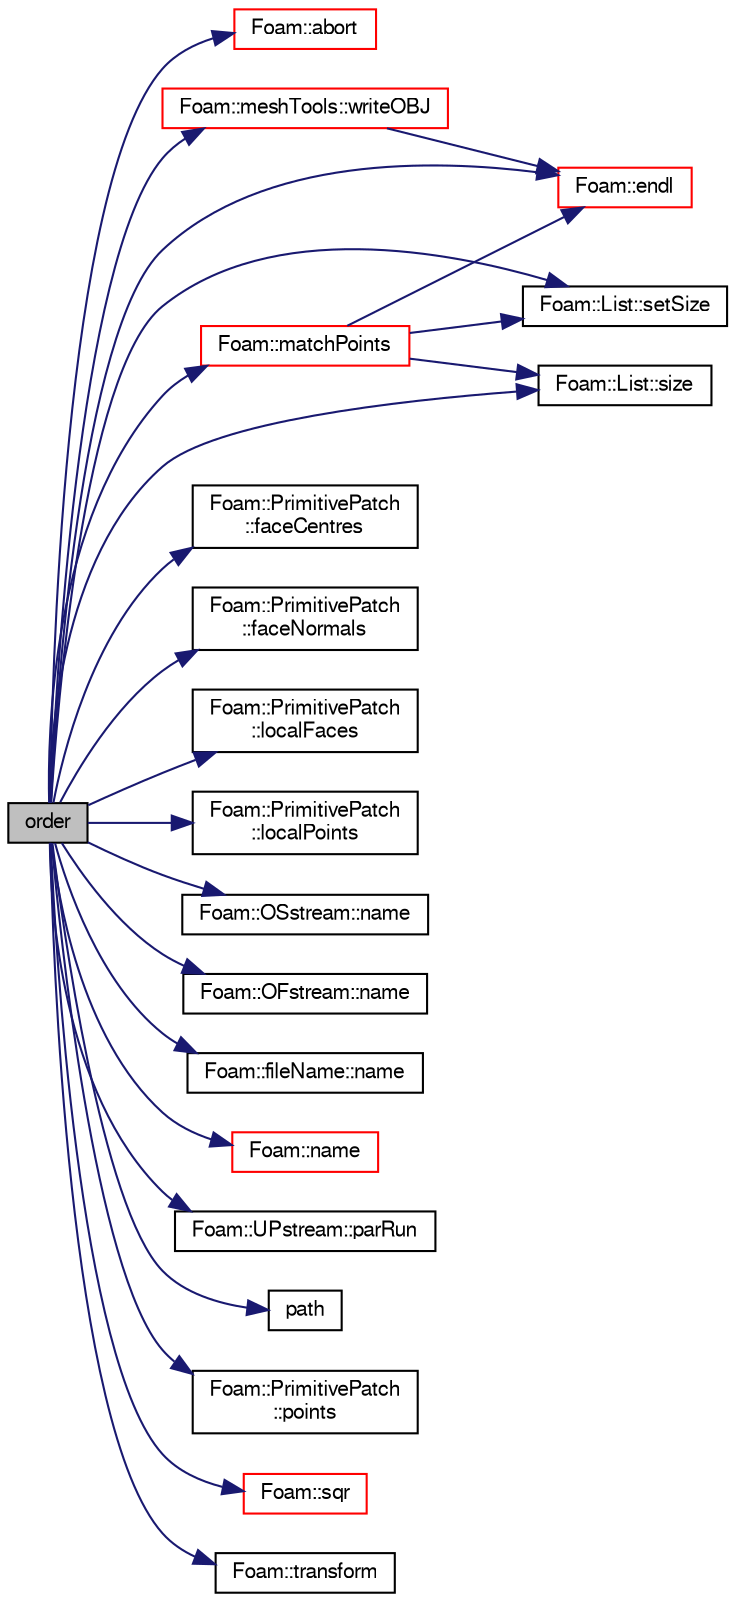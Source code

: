 digraph "order"
{
  bgcolor="transparent";
  edge [fontname="FreeSans",fontsize="10",labelfontname="FreeSans",labelfontsize="10"];
  node [fontname="FreeSans",fontsize="10",shape=record];
  rankdir="LR";
  Node1594 [label="order",height=0.2,width=0.4,color="black", fillcolor="grey75", style="filled", fontcolor="black"];
  Node1594 -> Node1595 [color="midnightblue",fontsize="10",style="solid",fontname="FreeSans"];
  Node1595 [label="Foam::abort",height=0.2,width=0.4,color="red",URL="$a21124.html#a447107a607d03e417307c203fa5fb44b"];
  Node1594 -> Node1603 [color="midnightblue",fontsize="10",style="solid",fontname="FreeSans"];
  Node1603 [label="Foam::endl",height=0.2,width=0.4,color="red",URL="$a21124.html#a2db8fe02a0d3909e9351bb4275b23ce4",tooltip="Add newline and flush stream. "];
  Node1594 -> Node1638 [color="midnightblue",fontsize="10",style="solid",fontname="FreeSans"];
  Node1638 [label="Foam::PrimitivePatch\l::faceCentres",height=0.2,width=0.4,color="black",URL="$a27538.html#a3f2a4d64417ede063b140fd1b65fa591",tooltip="Return face centres for patch. "];
  Node1594 -> Node1639 [color="midnightblue",fontsize="10",style="solid",fontname="FreeSans"];
  Node1639 [label="Foam::PrimitivePatch\l::faceNormals",height=0.2,width=0.4,color="black",URL="$a27538.html#ad96a54bba336ea57f59f0da350d3c265",tooltip="Return face normals for patch. "];
  Node1594 -> Node1640 [color="midnightblue",fontsize="10",style="solid",fontname="FreeSans"];
  Node1640 [label="Foam::PrimitivePatch\l::localFaces",height=0.2,width=0.4,color="black",URL="$a27538.html#aa4bd29e9c9de3d53e26aa2bf2e803c60",tooltip="Return patch faces addressing into local point list. "];
  Node1594 -> Node1641 [color="midnightblue",fontsize="10",style="solid",fontname="FreeSans"];
  Node1641 [label="Foam::PrimitivePatch\l::localPoints",height=0.2,width=0.4,color="black",URL="$a27538.html#aca6c65ee2831bb6795149af7635640a2",tooltip="Return pointField of points in patch. "];
  Node1594 -> Node1642 [color="midnightblue",fontsize="10",style="solid",fontname="FreeSans"];
  Node1642 [label="Foam::matchPoints",height=0.2,width=0.4,color="red",URL="$a21124.html#abc7cba30306098a4eaf18f508d39ea10",tooltip="Determine correspondence between pointFields. Gets passed. "];
  Node1642 -> Node1603 [color="midnightblue",fontsize="10",style="solid",fontname="FreeSans"];
  Node1642 -> Node1648 [color="midnightblue",fontsize="10",style="solid",fontname="FreeSans"];
  Node1648 [label="Foam::List::setSize",height=0.2,width=0.4,color="black",URL="$a25694.html#aedb985ffeaf1bdbfeccc2a8730405703",tooltip="Reset size of List. "];
  Node1642 -> Node1649 [color="midnightblue",fontsize="10",style="solid",fontname="FreeSans"];
  Node1649 [label="Foam::List::size",height=0.2,width=0.4,color="black",URL="$a25694.html#a8a5f6fa29bd4b500caf186f60245b384",tooltip="Override size to be inconsistent with allocated storage. "];
  Node1594 -> Node1653 [color="midnightblue",fontsize="10",style="solid",fontname="FreeSans"];
  Node1653 [label="Foam::OSstream::name",height=0.2,width=0.4,color="black",URL="$a26290.html#a41b2d01e5fd6e1bc71a895d8b8a86308",tooltip="Return the name of the stream. "];
  Node1594 -> Node1654 [color="midnightblue",fontsize="10",style="solid",fontname="FreeSans"];
  Node1654 [label="Foam::OFstream::name",height=0.2,width=0.4,color="black",URL="$a26190.html#aba53f1f9c8fadfa65f4099af10df348c",tooltip="Return the name of the stream. "];
  Node1594 -> Node1655 [color="midnightblue",fontsize="10",style="solid",fontname="FreeSans"];
  Node1655 [label="Foam::fileName::name",height=0.2,width=0.4,color="black",URL="$a28234.html#a433b30fb3a93b9b4d07204699a319ca5",tooltip="Return file name (part beyond last /) "];
  Node1594 -> Node1656 [color="midnightblue",fontsize="10",style="solid",fontname="FreeSans"];
  Node1656 [label="Foam::name",height=0.2,width=0.4,color="red",URL="$a21124.html#adcb0df2bd4953cb6bb390272d8263c3a",tooltip="Return a string representation of a complex. "];
  Node1594 -> Node1619 [color="midnightblue",fontsize="10",style="solid",fontname="FreeSans"];
  Node1619 [label="Foam::UPstream::parRun",height=0.2,width=0.4,color="black",URL="$a26270.html#adbb27f04b5705440fb8b09f278059011",tooltip="Is this a parallel run? "];
  Node1594 -> Node1659 [color="midnightblue",fontsize="10",style="solid",fontname="FreeSans"];
  Node1659 [label="path",height=0.2,width=0.4,color="black",URL="$a19364.html#ad8adfaf80503dc99cbb14bf07bf1eb22"];
  Node1594 -> Node1660 [color="midnightblue",fontsize="10",style="solid",fontname="FreeSans"];
  Node1660 [label="Foam::PrimitivePatch\l::points",height=0.2,width=0.4,color="black",URL="$a27538.html#aa3c7d968f31c88780c663876f64ef6a6",tooltip="Return reference to global points. "];
  Node1594 -> Node1648 [color="midnightblue",fontsize="10",style="solid",fontname="FreeSans"];
  Node1594 -> Node1649 [color="midnightblue",fontsize="10",style="solid",fontname="FreeSans"];
  Node1594 -> Node1661 [color="midnightblue",fontsize="10",style="solid",fontname="FreeSans"];
  Node1661 [label="Foam::sqr",height=0.2,width=0.4,color="red",URL="$a21124.html#a277dc11c581d53826ab5090b08f3b17b"];
  Node1594 -> Node1665 [color="midnightblue",fontsize="10",style="solid",fontname="FreeSans"];
  Node1665 [label="Foam::transform",height=0.2,width=0.4,color="black",URL="$a21124.html#a919915170941701c1223291531ad010c"];
  Node1594 -> Node1666 [color="midnightblue",fontsize="10",style="solid",fontname="FreeSans"];
  Node1666 [label="Foam::meshTools::writeOBJ",height=0.2,width=0.4,color="red",URL="$a21153.html#afd76c6ccc8ee4a5957f0232218167c17",tooltip="Write obj representation of point. "];
  Node1666 -> Node1603 [color="midnightblue",fontsize="10",style="solid",fontname="FreeSans"];
}
